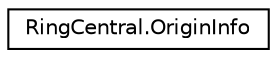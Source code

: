digraph "Graphical Class Hierarchy"
{
 // LATEX_PDF_SIZE
  edge [fontname="Helvetica",fontsize="10",labelfontname="Helvetica",labelfontsize="10"];
  node [fontname="Helvetica",fontsize="10",shape=record];
  rankdir="LR";
  Node0 [label="RingCentral.OriginInfo",height=0.2,width=0.4,color="black", fillcolor="white", style="filled",URL="$classRingCentral_1_1OriginInfo.html",tooltip="Session origin details"];
}
